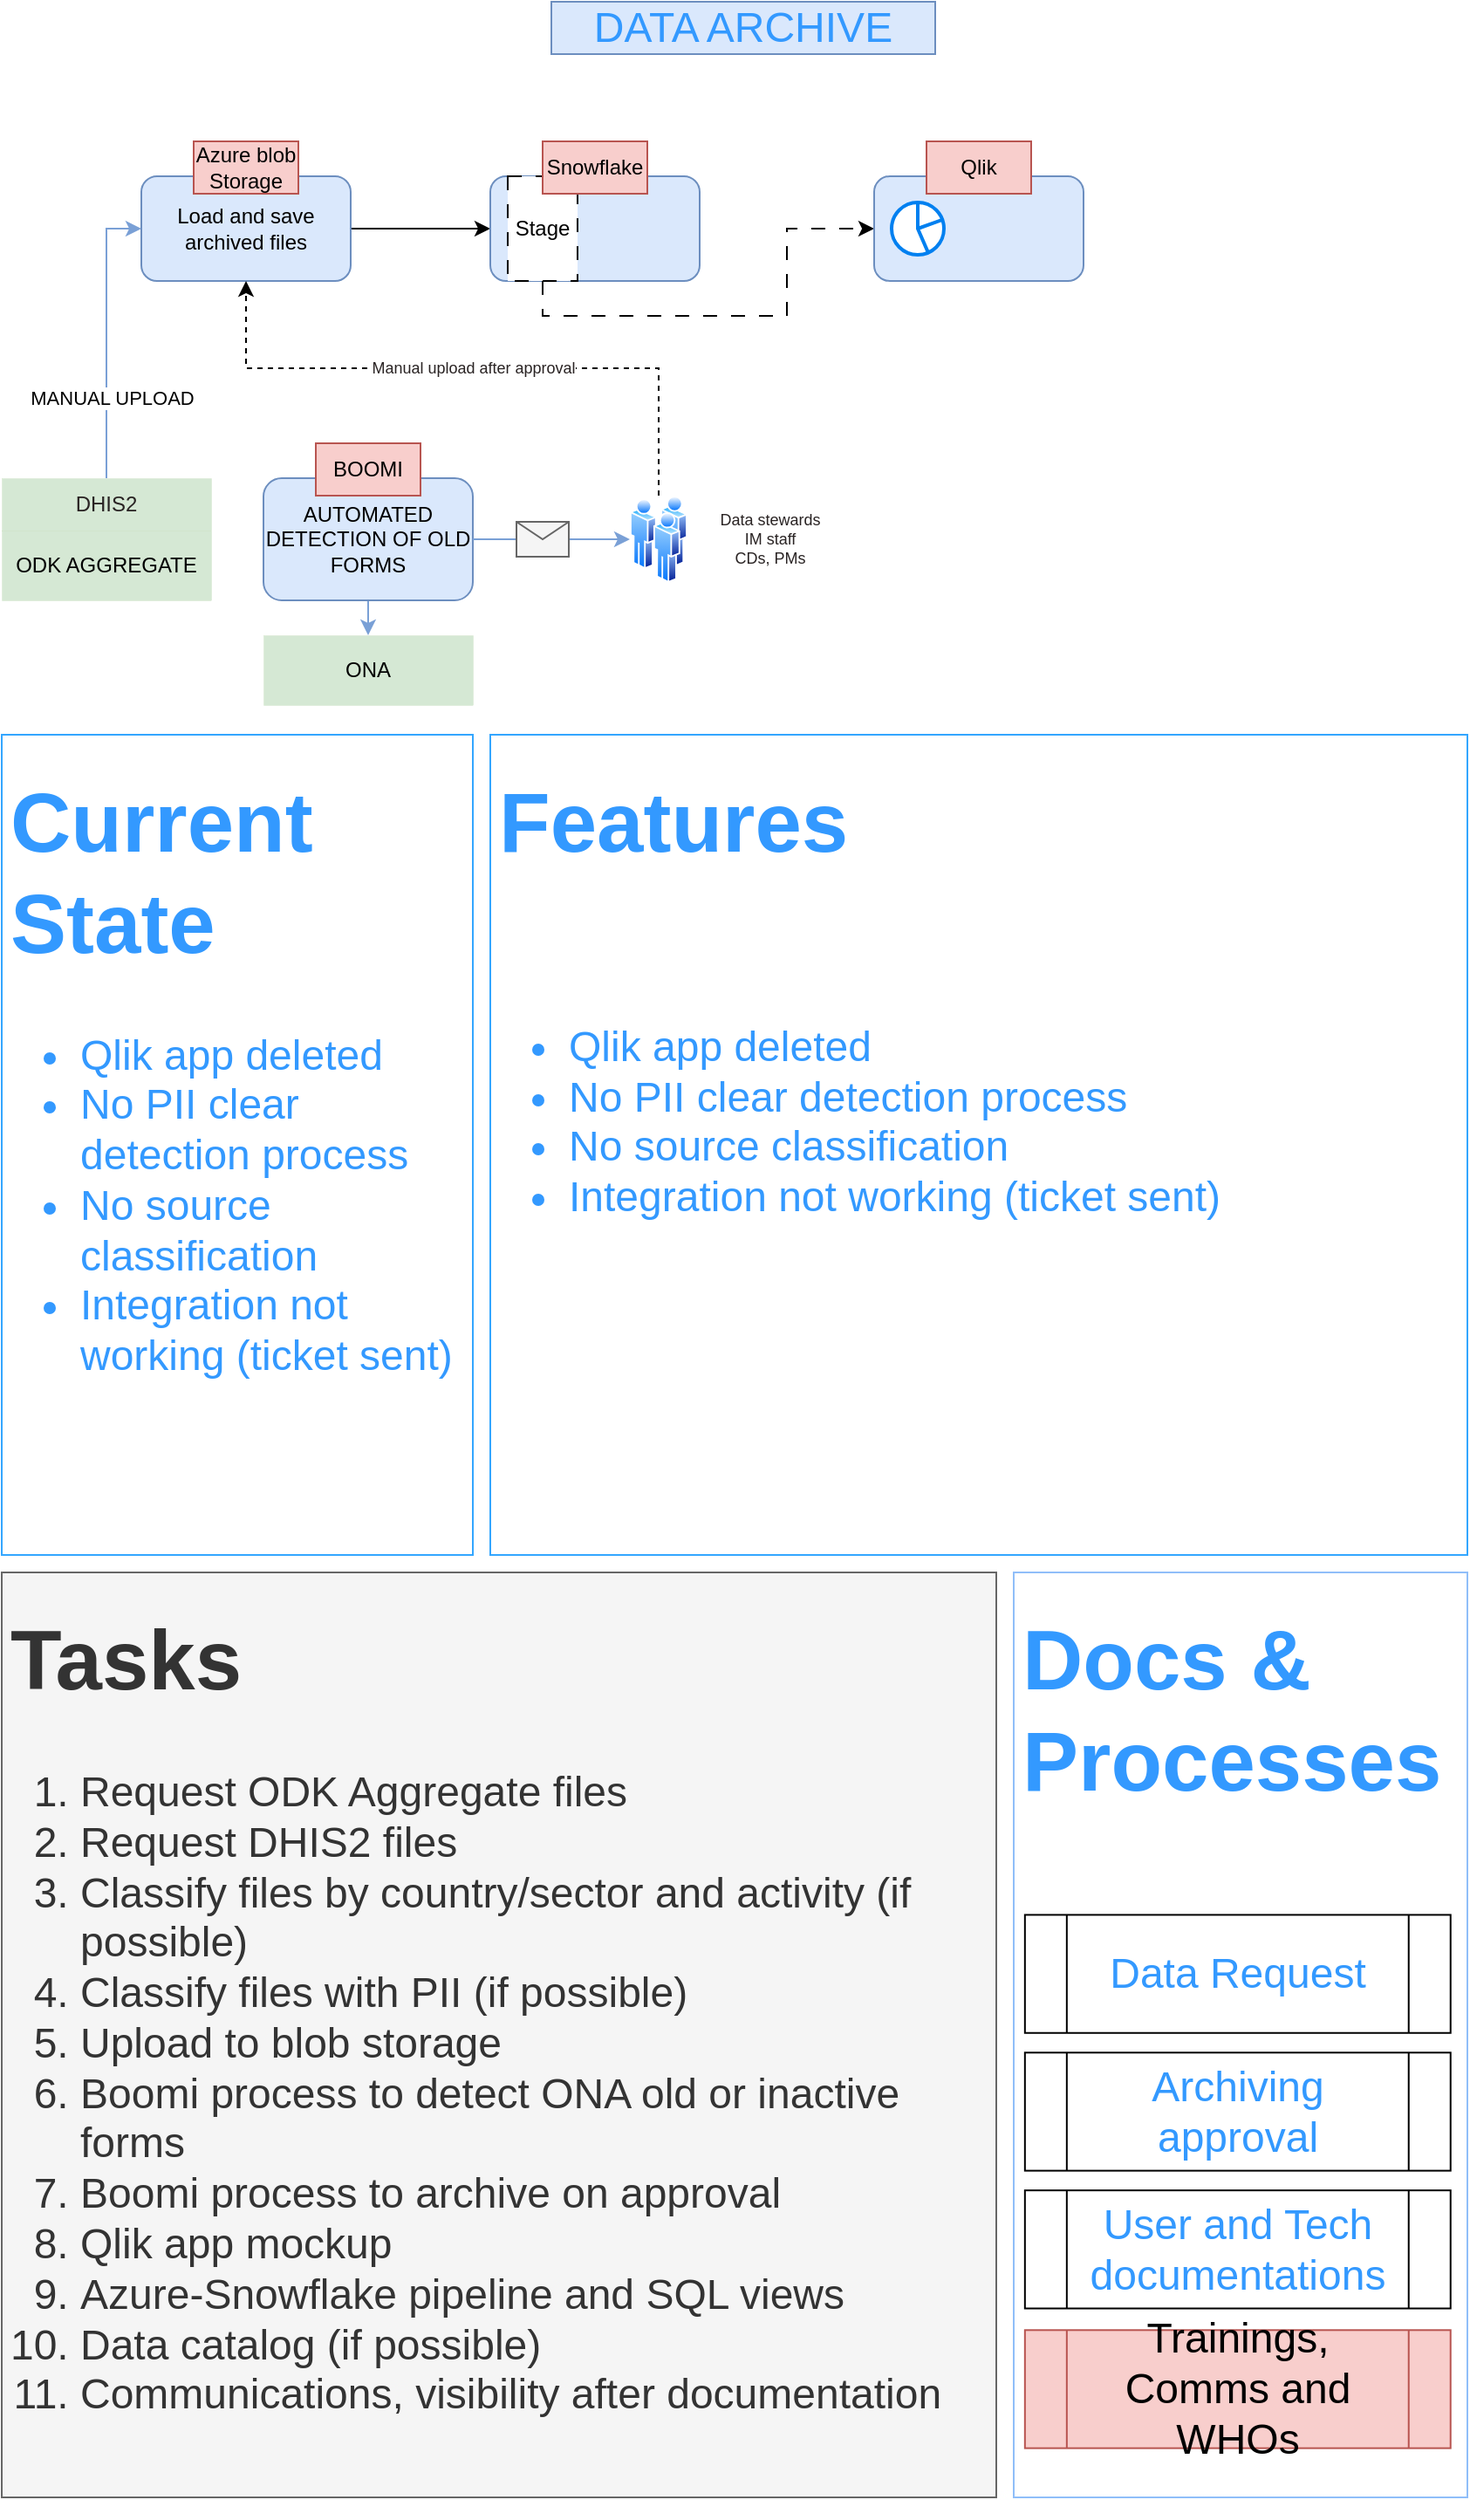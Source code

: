 <mxfile version="20.8.1" type="github">
  <diagram id="XCdVcCb-hxvVRO1plZPP" name="Page-1">
    <mxGraphModel dx="1323" dy="783" grid="1" gridSize="10" guides="1" tooltips="1" connect="1" arrows="1" fold="1" page="1" pageScale="1" pageWidth="850" pageHeight="1100" math="0" shadow="0">
      <root>
        <mxCell id="0" />
        <mxCell id="1" parent="0" />
        <mxCell id="vBYSoWtT1nIKX-y57wCJ-4" style="edgeStyle=orthogonalEdgeStyle;rounded=0;orthogonalLoop=1;jettySize=auto;html=1;exitX=1;exitY=0.5;exitDx=0;exitDy=0;" parent="1" source="vBYSoWtT1nIKX-y57wCJ-1" target="vBYSoWtT1nIKX-y57wCJ-3" edge="1">
          <mxGeometry relative="1" as="geometry" />
        </mxCell>
        <mxCell id="vBYSoWtT1nIKX-y57wCJ-1" value="Load and save archived files" style="rounded=1;whiteSpace=wrap;html=1;fillColor=#dae8fc;strokeColor=#6c8ebf;" parent="1" vertex="1">
          <mxGeometry x="80" y="120" width="120" height="60" as="geometry" />
        </mxCell>
        <mxCell id="vBYSoWtT1nIKX-y57wCJ-2" value="Azure blob Storage" style="text;html=1;strokeColor=#b85450;fillColor=#f8cecc;align=center;verticalAlign=middle;whiteSpace=wrap;rounded=0;" parent="1" vertex="1">
          <mxGeometry x="110" y="100" width="60" height="30" as="geometry" />
        </mxCell>
        <mxCell id="vBYSoWtT1nIKX-y57wCJ-3" value="" style="rounded=1;whiteSpace=wrap;html=1;fillColor=#dae8fc;strokeColor=#6c8ebf;" parent="1" vertex="1">
          <mxGeometry x="280" y="120" width="120" height="60" as="geometry" />
        </mxCell>
        <mxCell id="vBYSoWtT1nIKX-y57wCJ-9" style="edgeStyle=orthogonalEdgeStyle;rounded=0;orthogonalLoop=1;jettySize=auto;html=1;exitX=0.5;exitY=1;exitDx=0;exitDy=0;dashed=1;dashPattern=8 8;entryX=0;entryY=0.5;entryDx=0;entryDy=0;" parent="1" source="vBYSoWtT1nIKX-y57wCJ-5" target="vBYSoWtT1nIKX-y57wCJ-10" edge="1">
          <mxGeometry relative="1" as="geometry">
            <mxPoint x="490" y="150" as="targetPoint" />
            <Array as="points">
              <mxPoint x="310" y="200" />
              <mxPoint x="450" y="200" />
              <mxPoint x="450" y="150" />
            </Array>
          </mxGeometry>
        </mxCell>
        <mxCell id="vBYSoWtT1nIKX-y57wCJ-5" value="Stage" style="rounded=0;whiteSpace=wrap;html=1;dashed=1;dashPattern=8 8;" parent="1" vertex="1">
          <mxGeometry x="290" y="120" width="40" height="60" as="geometry" />
        </mxCell>
        <mxCell id="vBYSoWtT1nIKX-y57wCJ-6" value="Snowflake" style="text;html=1;strokeColor=#b85450;fillColor=#f8cecc;align=center;verticalAlign=middle;whiteSpace=wrap;rounded=0;" parent="1" vertex="1">
          <mxGeometry x="310" y="100" width="60" height="30" as="geometry" />
        </mxCell>
        <mxCell id="vBYSoWtT1nIKX-y57wCJ-10" value="" style="rounded=1;whiteSpace=wrap;html=1;fillColor=#dae8fc;strokeColor=#6c8ebf;" parent="1" vertex="1">
          <mxGeometry x="500" y="120" width="120" height="60" as="geometry" />
        </mxCell>
        <mxCell id="vBYSoWtT1nIKX-y57wCJ-11" value="Qlik" style="text;html=1;strokeColor=#b85450;fillColor=#f8cecc;align=center;verticalAlign=middle;whiteSpace=wrap;rounded=0;" parent="1" vertex="1">
          <mxGeometry x="530" y="100" width="60" height="30" as="geometry" />
        </mxCell>
        <mxCell id="vBYSoWtT1nIKX-y57wCJ-12" value="" style="shape=image;html=1;verticalAlign=top;verticalLabelPosition=bottom;labelBackgroundColor=#ffffff;imageAspect=0;aspect=fixed;image=https://cdn0.iconfinder.com/data/icons/evericons-24px-vol-1/24/bar-chart-128.png;dashed=1;dashPattern=8 8;imageBackground=none;imageBorder=none;fontColor=#007FFF;" parent="1" vertex="1">
          <mxGeometry x="573" y="130" width="40" height="40" as="geometry" />
        </mxCell>
        <mxCell id="vBYSoWtT1nIKX-y57wCJ-13" value="" style="shape=image;html=1;verticalAlign=top;verticalLabelPosition=bottom;labelBackgroundColor=#ffffff;imageAspect=0;aspect=fixed;image=https://cdn2.iconfinder.com/data/icons/gnomeicontheme/16x16/stock/data/stock_data-table.png;dashed=1;dashPattern=8 8;fontColor=#007FFF;" parent="1" vertex="1">
          <mxGeometry x="539" y="130" width="40" height="40" as="geometry" />
        </mxCell>
        <mxCell id="vBYSoWtT1nIKX-y57wCJ-14" value="" style="html=1;verticalLabelPosition=bottom;align=center;labelBackgroundColor=#ffffff;verticalAlign=top;strokeWidth=2;strokeColor=#0080F0;shadow=0;dashed=0;shape=mxgraph.ios7.icons.pie_chart;dashPattern=8 8;fontColor=#007FFF;" parent="1" vertex="1">
          <mxGeometry x="510" y="135" width="30" height="30" as="geometry" />
        </mxCell>
        <mxCell id="5paQsJbwBomg2W0_Si3A-12" style="edgeStyle=orthogonalEdgeStyle;rounded=0;orthogonalLoop=1;jettySize=auto;html=1;entryX=0;entryY=0.5;entryDx=0;entryDy=0;strokeColor=#7AA0D6;fontColor=#FFFFFF;" parent="1" source="5paQsJbwBomg2W0_Si3A-10" target="vBYSoWtT1nIKX-y57wCJ-1" edge="1">
          <mxGeometry relative="1" as="geometry" />
        </mxCell>
        <mxCell id="5paQsJbwBomg2W0_Si3A-13" value="&lt;font color=&quot;#000000&quot;&gt;MANUAL UPLOAD&lt;/font&gt;" style="edgeLabel;html=1;align=center;verticalAlign=middle;resizable=0;points=[];fontColor=#FFFFFF;" parent="5paQsJbwBomg2W0_Si3A-12" vertex="1" connectable="0">
          <mxGeometry x="-0.437" y="-3" relative="1" as="geometry">
            <mxPoint as="offset" />
          </mxGeometry>
        </mxCell>
        <mxCell id="5paQsJbwBomg2W0_Si3A-10" value="&lt;font color=&quot;#292323&quot;&gt;DHIS2&lt;/font&gt;" style="rounded=0;whiteSpace=wrap;html=1;fillColor=#d5e8d4;strokeColor=#82b366;strokeWidth=0;" parent="1" vertex="1">
          <mxGeometry y="293" width="120" height="30" as="geometry" />
        </mxCell>
        <mxCell id="5paQsJbwBomg2W0_Si3A-11" value="ODK AGGREGATE" style="rounded=0;whiteSpace=wrap;html=1;fillColor=#d5e8d4;strokeColor=#82b366;strokeWidth=0;" parent="1" vertex="1">
          <mxGeometry y="323" width="120" height="40" as="geometry" />
        </mxCell>
        <mxCell id="5paQsJbwBomg2W0_Si3A-23" style="edgeStyle=orthogonalEdgeStyle;rounded=0;orthogonalLoop=1;jettySize=auto;html=1;exitX=0.5;exitY=1;exitDx=0;exitDy=0;entryX=0.5;entryY=0;entryDx=0;entryDy=0;strokeColor=#7AA0D6;fontColor=#292323;" parent="1" source="5paQsJbwBomg2W0_Si3A-18" target="5paQsJbwBomg2W0_Si3A-22" edge="1">
          <mxGeometry relative="1" as="geometry" />
        </mxCell>
        <mxCell id="5paQsJbwBomg2W0_Si3A-18" value="AUTOMATED DETECTION OF OLD FORMS" style="rounded=1;whiteSpace=wrap;html=1;fillColor=#dae8fc;strokeColor=#6c8ebf;" parent="1" vertex="1">
          <mxGeometry x="150" y="293" width="120" height="70" as="geometry" />
        </mxCell>
        <mxCell id="5paQsJbwBomg2W0_Si3A-19" value="BOOMI" style="text;html=1;strokeColor=#b85450;fillColor=#f8cecc;align=center;verticalAlign=middle;whiteSpace=wrap;rounded=0;" parent="1" vertex="1">
          <mxGeometry x="180" y="273" width="60" height="30" as="geometry" />
        </mxCell>
        <mxCell id="5paQsJbwBomg2W0_Si3A-22" value="ONA" style="rounded=0;whiteSpace=wrap;html=1;fillColor=#d5e8d4;strokeColor=#82b366;strokeWidth=0;" parent="1" vertex="1">
          <mxGeometry x="150" y="383" width="120" height="40" as="geometry" />
        </mxCell>
        <mxCell id="5paQsJbwBomg2W0_Si3A-28" value="" style="edgeStyle=orthogonalEdgeStyle;rounded=0;orthogonalLoop=1;jettySize=auto;html=1;exitX=1;exitY=0.5;exitDx=0;exitDy=0;strokeColor=#7AA0D6;fontColor=#292323;endArrow=none;" parent="1" source="5paQsJbwBomg2W0_Si3A-18" target="5paQsJbwBomg2W0_Si3A-27" edge="1">
          <mxGeometry relative="1" as="geometry">
            <mxPoint x="320.0" y="383" as="targetPoint" />
            <mxPoint x="270.0" y="328" as="sourcePoint" />
          </mxGeometry>
        </mxCell>
        <mxCell id="5paQsJbwBomg2W0_Si3A-36" style="edgeStyle=orthogonalEdgeStyle;rounded=0;orthogonalLoop=1;jettySize=auto;html=1;entryX=0;entryY=0.5;entryDx=0;entryDy=0;strokeColor=#7AA0D6;fontSize=9;fontColor=#292323;" parent="1" source="5paQsJbwBomg2W0_Si3A-27" target="5paQsJbwBomg2W0_Si3A-30" edge="1">
          <mxGeometry relative="1" as="geometry" />
        </mxCell>
        <mxCell id="5paQsJbwBomg2W0_Si3A-27" value="" style="verticalLabelPosition=bottom;shadow=0;dashed=0;align=center;html=1;verticalAlign=top;strokeWidth=1;shape=mxgraph.mockup.misc.mail2;strokeColor=#666666;fontColor=#333333;fillColor=#f5f5f5;" parent="1" vertex="1">
          <mxGeometry x="295" y="318" width="30" height="20" as="geometry" />
        </mxCell>
        <mxCell id="5paQsJbwBomg2W0_Si3A-42" value="Manual upload after approval" style="edgeStyle=orthogonalEdgeStyle;rounded=0;orthogonalLoop=1;jettySize=auto;html=1;dashed=1;strokeColor=#000000;fontSize=9;fontColor=#292323;entryX=0.5;entryY=1;entryDx=0;entryDy=0;" parent="1" source="5paQsJbwBomg2W0_Si3A-30" target="vBYSoWtT1nIKX-y57wCJ-1" edge="1">
          <mxGeometry relative="1" as="geometry">
            <mxPoint x="377" y="340" as="targetPoint" />
            <Array as="points">
              <mxPoint x="377" y="230" />
              <mxPoint x="140" y="230" />
            </Array>
          </mxGeometry>
        </mxCell>
        <mxCell id="5paQsJbwBomg2W0_Si3A-30" value="" style="aspect=fixed;perimeter=ellipsePerimeter;html=1;align=center;shadow=0;dashed=0;spacingTop=3;image;image=img/lib/active_directory/users.svg;strokeColor=#FFFFFF;strokeWidth=0;fontColor=#292323;fillColor=#90BEF9;" parent="1" vertex="1">
          <mxGeometry x="360" y="303" width="33" height="50" as="geometry" />
        </mxCell>
        <mxCell id="5paQsJbwBomg2W0_Si3A-34" value="Data stewards&lt;br&gt;IM staff&lt;br&gt;CDs, PMs" style="text;html=1;align=center;verticalAlign=middle;resizable=0;points=[];autosize=1;strokeColor=none;fillColor=none;fontSize=9;fontColor=#292323;" parent="1" vertex="1">
          <mxGeometry x="400" y="303" width="80" height="50" as="geometry" />
        </mxCell>
        <mxCell id="KPjfPDfjvVAzUoZ3MrCe-1" value="&lt;font color=&quot;#3399ff&quot; style=&quot;font-size: 24px;&quot;&gt;DATA ARCHIVE&lt;/font&gt;" style="text;html=1;strokeColor=#6c8ebf;fillColor=#dae8fc;align=center;verticalAlign=middle;whiteSpace=wrap;rounded=0;" vertex="1" parent="1">
          <mxGeometry x="315" y="20" width="220" height="30" as="geometry" />
        </mxCell>
        <mxCell id="KPjfPDfjvVAzUoZ3MrCe-3" value="&lt;h1&gt;Current State&lt;/h1&gt;&lt;div&gt;&lt;ul&gt;&lt;li&gt;Qlik app deleted&lt;/li&gt;&lt;li&gt;No PII clear detection process&lt;/li&gt;&lt;li&gt;No source classification&lt;/li&gt;&lt;li&gt;Integration not working (ticket sent)&lt;/li&gt;&lt;/ul&gt;&lt;/div&gt;" style="text;html=1;strokeColor=#33a6ff;fillColor=none;spacing=5;spacingTop=-20;whiteSpace=wrap;overflow=hidden;rounded=0;fontSize=24;fontColor=#3399FF;" vertex="1" parent="1">
          <mxGeometry y="440" width="270" height="470" as="geometry" />
        </mxCell>
        <mxCell id="KPjfPDfjvVAzUoZ3MrCe-17" value="&lt;h1&gt;Tasks&lt;/h1&gt;&lt;div&gt;&lt;ol&gt;&lt;li&gt;Request ODK Aggregate files&lt;/li&gt;&lt;li&gt;Request DHIS2 files&lt;/li&gt;&lt;li&gt;Classify files by country/sector and activity (if possible)&lt;/li&gt;&lt;li&gt;Classify files with PII (if possible)&lt;/li&gt;&lt;li&gt;Upload to blob storage&lt;/li&gt;&lt;li&gt;Boomi process to detect ONA old or inactive forms&lt;/li&gt;&lt;li&gt;Boomi process to archive on approval&lt;/li&gt;&lt;li&gt;Qlik app mockup&lt;/li&gt;&lt;li&gt;Azure-Snowflake pipeline and SQL views&lt;/li&gt;&lt;li&gt;Data catalog (if possible)&lt;/li&gt;&lt;li&gt;Communications, visibility after documentation&lt;/li&gt;&lt;/ol&gt;&lt;/div&gt;" style="text;html=1;strokeColor=#666666;fillColor=#f5f5f5;spacing=5;spacingTop=-20;whiteSpace=wrap;overflow=hidden;rounded=0;fontSize=24;fontColor=#333333;" vertex="1" parent="1">
          <mxGeometry y="920" width="570" height="530" as="geometry" />
        </mxCell>
        <mxCell id="KPjfPDfjvVAzUoZ3MrCe-19" value="" style="group" vertex="1" connectable="0" parent="1">
          <mxGeometry x="580" y="920" width="260" height="530" as="geometry" />
        </mxCell>
        <mxCell id="KPjfPDfjvVAzUoZ3MrCe-13" value="" style="group;strokeColor=#90BEF9;container=0;" vertex="1" connectable="0" parent="KPjfPDfjvVAzUoZ3MrCe-19">
          <mxGeometry width="260" height="530" as="geometry" />
        </mxCell>
        <mxCell id="KPjfPDfjvVAzUoZ3MrCe-5" value="&lt;h1&gt;Docs &amp;amp; Processes&lt;/h1&gt;" style="text;html=1;strokeColor=none;fillColor=none;spacing=5;spacingTop=-20;whiteSpace=wrap;overflow=hidden;rounded=0;fontSize=24;fontColor=#3399FF;" vertex="1" parent="KPjfPDfjvVAzUoZ3MrCe-19">
          <mxGeometry width="260" height="169.149" as="geometry" />
        </mxCell>
        <mxCell id="KPjfPDfjvVAzUoZ3MrCe-6" value="Data Request" style="shape=process;whiteSpace=wrap;html=1;backgroundOutline=1;strokeColor=default;fontSize=24;fontColor=#3399FF;" vertex="1" parent="KPjfPDfjvVAzUoZ3MrCe-19">
          <mxGeometry x="6.42" y="196.213" width="243.951" height="67.66" as="geometry" />
        </mxCell>
        <mxCell id="KPjfPDfjvVAzUoZ3MrCe-7" value="Archiving approval" style="shape=process;whiteSpace=wrap;html=1;backgroundOutline=1;strokeColor=default;fontSize=24;fontColor=#3399FF;" vertex="1" parent="KPjfPDfjvVAzUoZ3MrCe-19">
          <mxGeometry x="6.42" y="275.149" width="243.951" height="67.66" as="geometry" />
        </mxCell>
        <mxCell id="KPjfPDfjvVAzUoZ3MrCe-8" value="User and Tech documentations" style="shape=process;whiteSpace=wrap;html=1;backgroundOutline=1;strokeColor=default;fontSize=24;fontColor=#3399FF;" vertex="1" parent="KPjfPDfjvVAzUoZ3MrCe-19">
          <mxGeometry x="6.42" y="354.085" width="243.951" height="67.66" as="geometry" />
        </mxCell>
        <mxCell id="KPjfPDfjvVAzUoZ3MrCe-16" value="Trainings, Comms and WHOs" style="shape=process;whiteSpace=wrap;html=1;backgroundOutline=1;strokeColor=#b85450;fontSize=24;fillColor=#f8cecc;" vertex="1" parent="KPjfPDfjvVAzUoZ3MrCe-19">
          <mxGeometry x="6.42" y="434.149" width="243.951" height="67.66" as="geometry" />
        </mxCell>
        <mxCell id="KPjfPDfjvVAzUoZ3MrCe-20" value="&lt;h1&gt;Features&lt;/h1&gt;&lt;div&gt;&lt;br&gt;&lt;/div&gt;&lt;div&gt;&lt;ul&gt;&lt;li&gt;Qlik app deleted&lt;/li&gt;&lt;li&gt;No PII clear detection process&lt;/li&gt;&lt;li&gt;No source classification&lt;/li&gt;&lt;li&gt;Integration not working (ticket sent)&lt;/li&gt;&lt;/ul&gt;&lt;/div&gt;" style="text;html=1;strokeColor=#33a6ff;fillColor=none;spacing=5;spacingTop=-20;whiteSpace=wrap;overflow=hidden;rounded=0;fontSize=24;fontColor=#3399FF;" vertex="1" parent="1">
          <mxGeometry x="280" y="440" width="560" height="470" as="geometry" />
        </mxCell>
      </root>
    </mxGraphModel>
  </diagram>
</mxfile>
